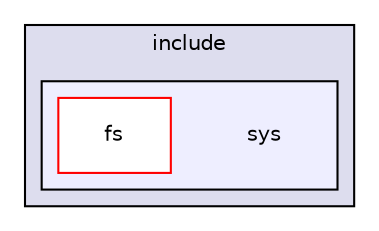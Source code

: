 digraph "include/sys" {
  compound=true
  node [ fontsize="10", fontname="Helvetica"];
  edge [ labelfontsize="10", labelfontname="Helvetica"];
  subgraph clusterdir_d44c64559bbebec7f509842c48db8b23 {
    graph [ bgcolor="#ddddee", pencolor="black", label="include" fontname="Helvetica", fontsize="10", URL="dir_d44c64559bbebec7f509842c48db8b23.html"]
  subgraph clusterdir_317ea3797c15f4a1d9c156bc812661ca {
    graph [ bgcolor="#eeeeff", pencolor="black", label="" URL="dir_317ea3797c15f4a1d9c156bc812661ca.html"];
    dir_317ea3797c15f4a1d9c156bc812661ca [shape=plaintext label="sys"];
  dir_4c59289196528cf625853e7eee5e3c24 [shape=box label="fs" fillcolor="white" style="filled" color="red" URL="dir_4c59289196528cf625853e7eee5e3c24.html"];
  }
  }
}
